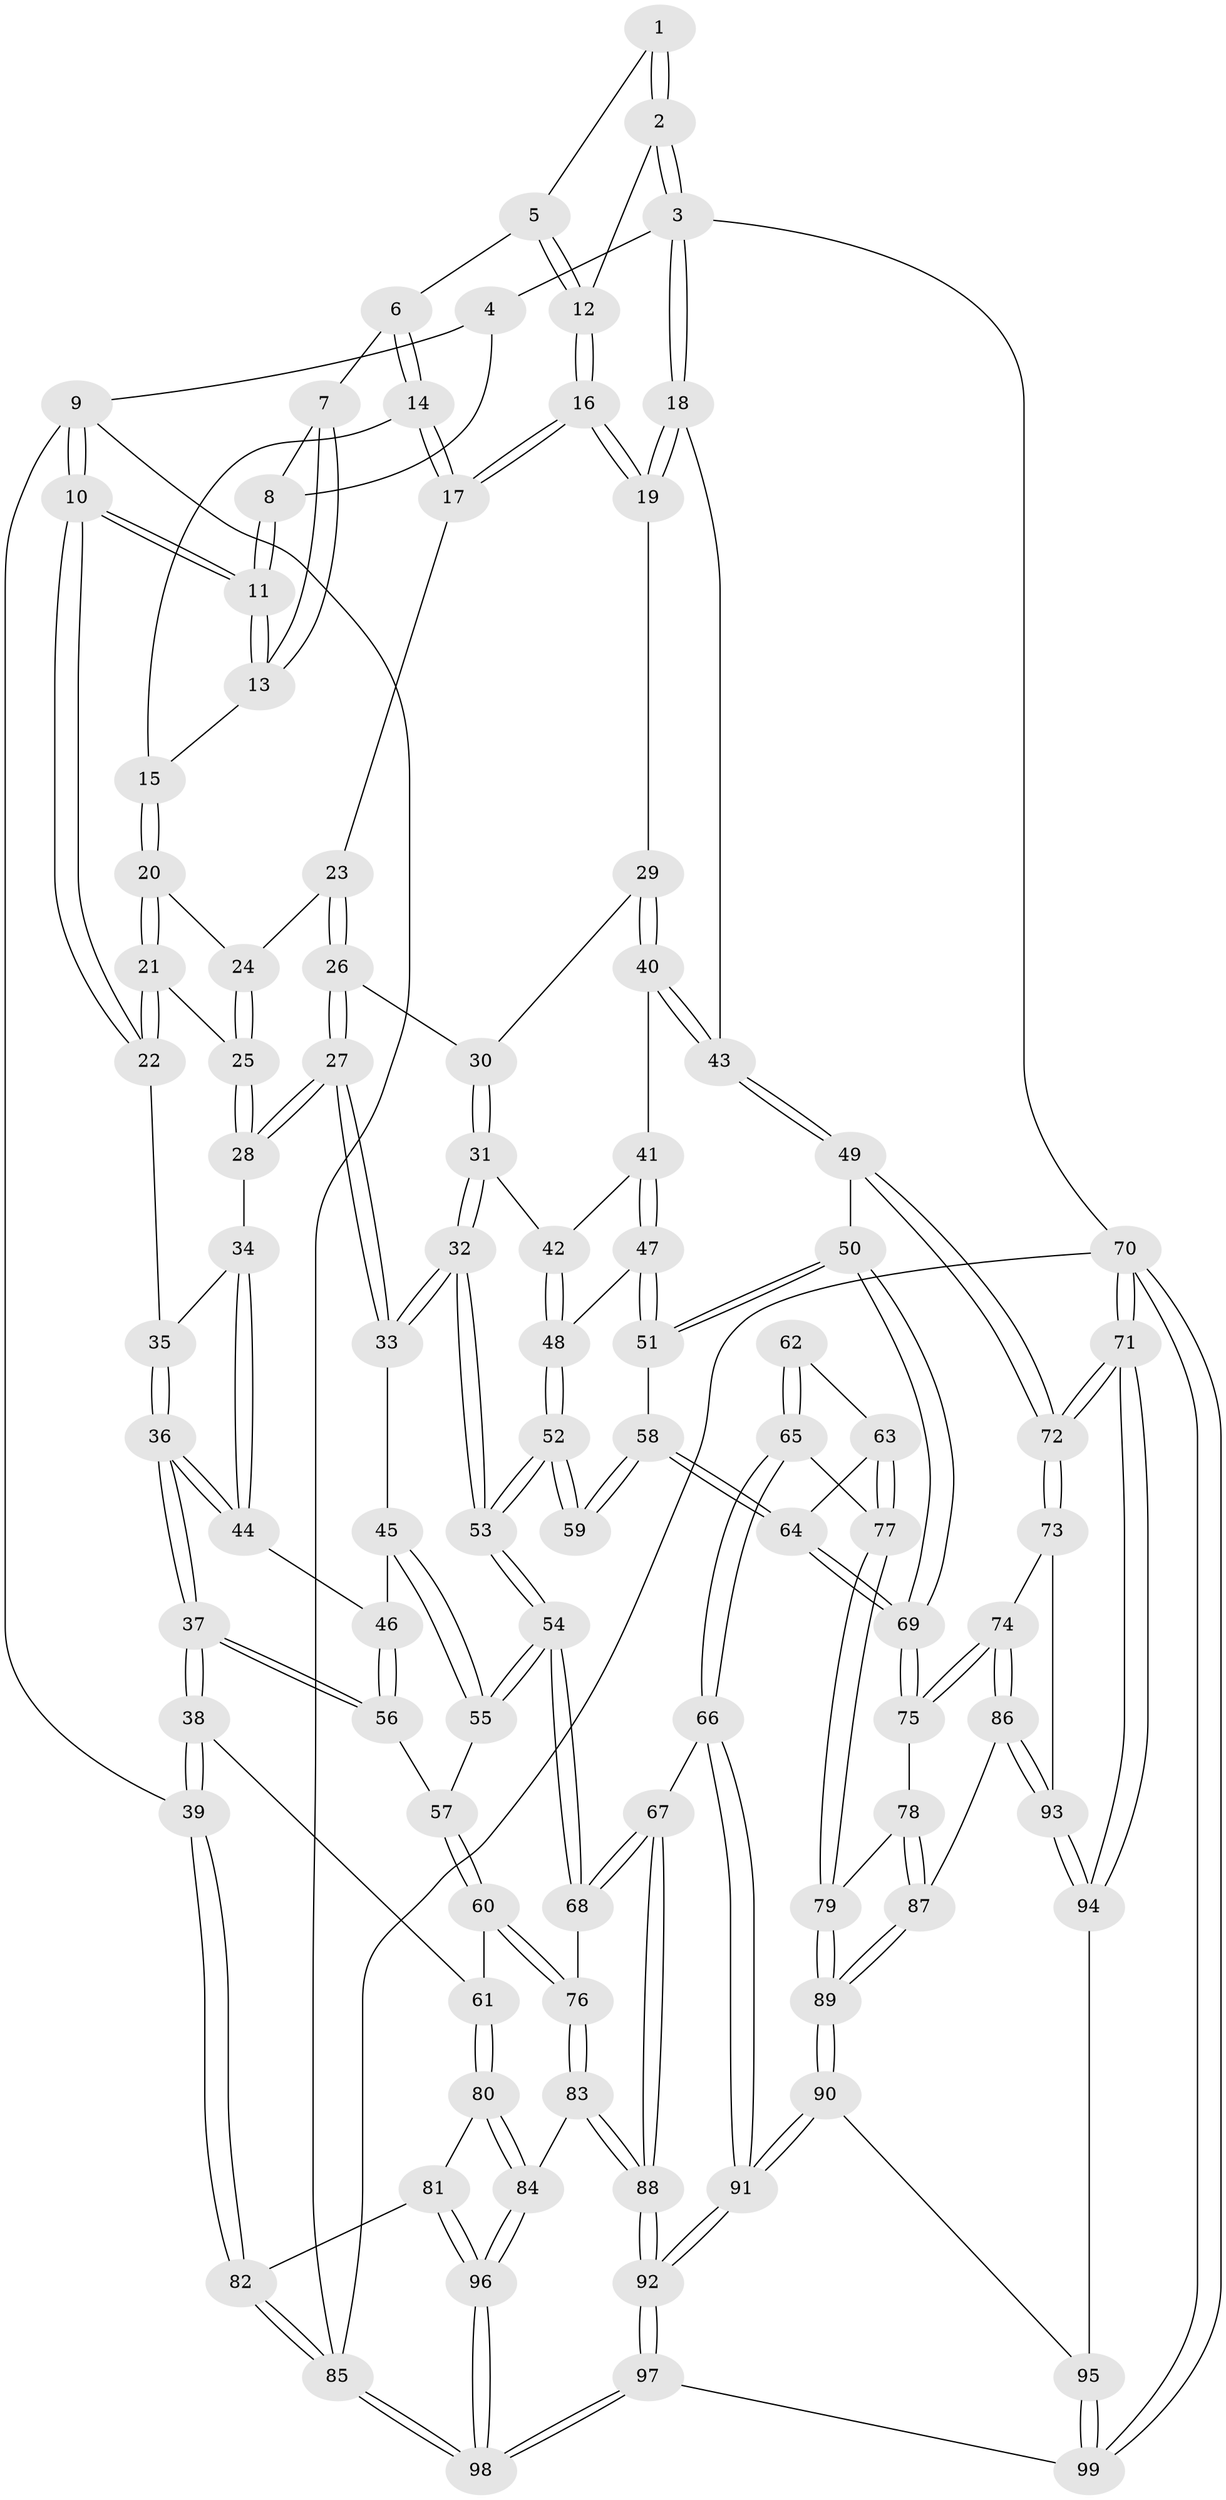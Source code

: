 // coarse degree distribution, {3: 0.1694915254237288, 6: 0.06779661016949153, 5: 0.3389830508474576, 4: 0.423728813559322}
// Generated by graph-tools (version 1.1) at 2025/52/02/27/25 19:52:42]
// undirected, 99 vertices, 244 edges
graph export_dot {
graph [start="1"]
  node [color=gray90,style=filled];
  1 [pos="+0.5554069444106567+0"];
  2 [pos="+1+0"];
  3 [pos="+1+0"];
  4 [pos="+0.34877515857980884+0"];
  5 [pos="+0.5870830969283474+0"];
  6 [pos="+0.5663992356574588+0.1092575955826894"];
  7 [pos="+0.412046745456542+0.14122280310087665"];
  8 [pos="+0.34466780135503927+0"];
  9 [pos="+0.058296220371061656+0.3415888181542622"];
  10 [pos="+0.14988070133986317+0.31669108718067107"];
  11 [pos="+0.24213804347549736+0.23672353798177379"];
  12 [pos="+0.8095430831400656+0.1264573299306412"];
  13 [pos="+0.3890878433125915+0.1936763925044766"];
  14 [pos="+0.5931733144658398+0.20607138186908433"];
  15 [pos="+0.3953087180171784+0.19825330339085456"];
  16 [pos="+0.80291561678709+0.21296474141938568"];
  17 [pos="+0.5993142571076445+0.2172449890928427"];
  18 [pos="+1+0"];
  19 [pos="+0.8131781720027329+0.22789987070485468"];
  20 [pos="+0.45815321167405854+0.29278937755218565"];
  21 [pos="+0.4519542248428648+0.303222926901009"];
  22 [pos="+0.3605106993603122+0.3829959890764488"];
  23 [pos="+0.5840473994040821+0.2550895497934925"];
  24 [pos="+0.5519899413166562+0.27081048218168574"];
  25 [pos="+0.5021064614426278+0.3855612442899566"];
  26 [pos="+0.612063846988418+0.3472783631838183"];
  27 [pos="+0.5780701614614708+0.44968339479210595"];
  28 [pos="+0.5047193538213053+0.43229149217056606"];
  29 [pos="+0.8619068701183886+0.3330981433920921"];
  30 [pos="+0.6969357776259674+0.36261330551620824"];
  31 [pos="+0.6604338936084782+0.4812229034119755"];
  32 [pos="+0.6233285780724536+0.49893069002715656"];
  33 [pos="+0.5943173069660822+0.47456243643183693"];
  34 [pos="+0.4566580020850901+0.44312017132366793"];
  35 [pos="+0.39379047262334266+0.4197376261345911"];
  36 [pos="+0.3579272510859578+0.5414329144244971"];
  37 [pos="+0.319768063353545+0.5792440141764232"];
  38 [pos="+0.2620291210521049+0.6047057293767657"];
  39 [pos="+0.09465608871586748+0.5689805793866514"];
  40 [pos="+0.8741083597105452+0.3471839756485574"];
  41 [pos="+0.8280019903801101+0.4111081605023517"];
  42 [pos="+0.7649348337993896+0.457694910097741"];
  43 [pos="+1+0.42303101417005057"];
  44 [pos="+0.45482362681912836+0.5384255515237075"];
  45 [pos="+0.49971470806947704+0.5487483406457139"];
  46 [pos="+0.4588564393995744+0.5444071305380164"];
  47 [pos="+0.8277023648840461+0.5609390364433999"];
  48 [pos="+0.7535810127119468+0.5607130715620924"];
  49 [pos="+1+0.46264963515745655"];
  50 [pos="+1+0.5095962760563274"];
  51 [pos="+0.8436717426338894+0.5835870232611732"];
  52 [pos="+0.7029753022796+0.6119883642700754"];
  53 [pos="+0.6430844988586906+0.6167503301431276"];
  54 [pos="+0.5994166776202816+0.6822178567617968"];
  55 [pos="+0.5692955193009901+0.6620677735887434"];
  56 [pos="+0.4453580943087498+0.6130914657690807"];
  57 [pos="+0.44770703552378943+0.6176506869979894"];
  58 [pos="+0.8299268667944844+0.6442092445614909"];
  59 [pos="+0.7552136528322643+0.6368844116844576"];
  60 [pos="+0.3975713945881544+0.7066111990326029"];
  61 [pos="+0.3614615732195853+0.7166851211345865"];
  62 [pos="+0.7566533318794955+0.6606818152380899"];
  63 [pos="+0.7828995276427457+0.7347670587821334"];
  64 [pos="+0.8542389779039172+0.6789362177834046"];
  65 [pos="+0.7305028256157401+0.7742892817995972"];
  66 [pos="+0.692682421084786+0.7737168563746155"];
  67 [pos="+0.6294176436221618+0.7452737650080081"];
  68 [pos="+0.5972904581660708+0.7086678243195685"];
  69 [pos="+0.9033808581412139+0.7027585379161403"];
  70 [pos="+1+1"];
  71 [pos="+1+1"];
  72 [pos="+1+0.8201081045934521"];
  73 [pos="+1+0.7950287181108636"];
  74 [pos="+1+0.7892126509487916"];
  75 [pos="+0.9104301337273258+0.7310859458290522"];
  76 [pos="+0.5362439941739611+0.7445364295362851"];
  77 [pos="+0.7496721104865093+0.7770235779429205"];
  78 [pos="+0.9030004571974592+0.7425648554007667"];
  79 [pos="+0.8060916334865098+0.8240736843267789"];
  80 [pos="+0.3387639556568158+0.842896723477029"];
  81 [pos="+0.24341450371682197+0.8411564350887132"];
  82 [pos="+0.013234907548584111+0.7666622416768492"];
  83 [pos="+0.4568887224930635+0.8779833939062246"];
  84 [pos="+0.3680755259068705+0.8701893220229722"];
  85 [pos="+0+1"];
  86 [pos="+0.9139710901953413+0.8623814049224222"];
  87 [pos="+0.9070143039644188+0.8563704939331284"];
  88 [pos="+0.5881769361532813+1"];
  89 [pos="+0.8099526380020435+0.8394038627256938"];
  90 [pos="+0.7959865803868462+0.9068639757812446"];
  91 [pos="+0.7063496911018482+0.9423998595243818"];
  92 [pos="+0.600389054374329+1"];
  93 [pos="+0.9276975115432738+0.9120598677685836"];
  94 [pos="+0.9288591063944648+0.9235788670807377"];
  95 [pos="+0.8348081345701944+0.9388248277575351"];
  96 [pos="+0.23343136601291178+1"];
  97 [pos="+0.5982299824514162+1"];
  98 [pos="+0.23271496455933602+1"];
  99 [pos="+0.8550974186316265+1"];
  1 -- 2;
  1 -- 2;
  1 -- 5;
  2 -- 3;
  2 -- 3;
  2 -- 12;
  3 -- 4;
  3 -- 18;
  3 -- 18;
  3 -- 70;
  4 -- 8;
  4 -- 9;
  5 -- 6;
  5 -- 12;
  5 -- 12;
  6 -- 7;
  6 -- 14;
  6 -- 14;
  7 -- 8;
  7 -- 13;
  7 -- 13;
  8 -- 11;
  8 -- 11;
  9 -- 10;
  9 -- 10;
  9 -- 39;
  9 -- 85;
  10 -- 11;
  10 -- 11;
  10 -- 22;
  10 -- 22;
  11 -- 13;
  11 -- 13;
  12 -- 16;
  12 -- 16;
  13 -- 15;
  14 -- 15;
  14 -- 17;
  14 -- 17;
  15 -- 20;
  15 -- 20;
  16 -- 17;
  16 -- 17;
  16 -- 19;
  16 -- 19;
  17 -- 23;
  18 -- 19;
  18 -- 19;
  18 -- 43;
  19 -- 29;
  20 -- 21;
  20 -- 21;
  20 -- 24;
  21 -- 22;
  21 -- 22;
  21 -- 25;
  22 -- 35;
  23 -- 24;
  23 -- 26;
  23 -- 26;
  24 -- 25;
  24 -- 25;
  25 -- 28;
  25 -- 28;
  26 -- 27;
  26 -- 27;
  26 -- 30;
  27 -- 28;
  27 -- 28;
  27 -- 33;
  27 -- 33;
  28 -- 34;
  29 -- 30;
  29 -- 40;
  29 -- 40;
  30 -- 31;
  30 -- 31;
  31 -- 32;
  31 -- 32;
  31 -- 42;
  32 -- 33;
  32 -- 33;
  32 -- 53;
  32 -- 53;
  33 -- 45;
  34 -- 35;
  34 -- 44;
  34 -- 44;
  35 -- 36;
  35 -- 36;
  36 -- 37;
  36 -- 37;
  36 -- 44;
  36 -- 44;
  37 -- 38;
  37 -- 38;
  37 -- 56;
  37 -- 56;
  38 -- 39;
  38 -- 39;
  38 -- 61;
  39 -- 82;
  39 -- 82;
  40 -- 41;
  40 -- 43;
  40 -- 43;
  41 -- 42;
  41 -- 47;
  41 -- 47;
  42 -- 48;
  42 -- 48;
  43 -- 49;
  43 -- 49;
  44 -- 46;
  45 -- 46;
  45 -- 55;
  45 -- 55;
  46 -- 56;
  46 -- 56;
  47 -- 48;
  47 -- 51;
  47 -- 51;
  48 -- 52;
  48 -- 52;
  49 -- 50;
  49 -- 72;
  49 -- 72;
  50 -- 51;
  50 -- 51;
  50 -- 69;
  50 -- 69;
  51 -- 58;
  52 -- 53;
  52 -- 53;
  52 -- 59;
  52 -- 59;
  53 -- 54;
  53 -- 54;
  54 -- 55;
  54 -- 55;
  54 -- 68;
  54 -- 68;
  55 -- 57;
  56 -- 57;
  57 -- 60;
  57 -- 60;
  58 -- 59;
  58 -- 59;
  58 -- 64;
  58 -- 64;
  60 -- 61;
  60 -- 76;
  60 -- 76;
  61 -- 80;
  61 -- 80;
  62 -- 63;
  62 -- 65;
  62 -- 65;
  63 -- 64;
  63 -- 77;
  63 -- 77;
  64 -- 69;
  64 -- 69;
  65 -- 66;
  65 -- 66;
  65 -- 77;
  66 -- 67;
  66 -- 91;
  66 -- 91;
  67 -- 68;
  67 -- 68;
  67 -- 88;
  67 -- 88;
  68 -- 76;
  69 -- 75;
  69 -- 75;
  70 -- 71;
  70 -- 71;
  70 -- 99;
  70 -- 99;
  70 -- 85;
  71 -- 72;
  71 -- 72;
  71 -- 94;
  71 -- 94;
  72 -- 73;
  72 -- 73;
  73 -- 74;
  73 -- 93;
  74 -- 75;
  74 -- 75;
  74 -- 86;
  74 -- 86;
  75 -- 78;
  76 -- 83;
  76 -- 83;
  77 -- 79;
  77 -- 79;
  78 -- 79;
  78 -- 87;
  78 -- 87;
  79 -- 89;
  79 -- 89;
  80 -- 81;
  80 -- 84;
  80 -- 84;
  81 -- 82;
  81 -- 96;
  81 -- 96;
  82 -- 85;
  82 -- 85;
  83 -- 84;
  83 -- 88;
  83 -- 88;
  84 -- 96;
  84 -- 96;
  85 -- 98;
  85 -- 98;
  86 -- 87;
  86 -- 93;
  86 -- 93;
  87 -- 89;
  87 -- 89;
  88 -- 92;
  88 -- 92;
  89 -- 90;
  89 -- 90;
  90 -- 91;
  90 -- 91;
  90 -- 95;
  91 -- 92;
  91 -- 92;
  92 -- 97;
  92 -- 97;
  93 -- 94;
  93 -- 94;
  94 -- 95;
  95 -- 99;
  95 -- 99;
  96 -- 98;
  96 -- 98;
  97 -- 98;
  97 -- 98;
  97 -- 99;
}
